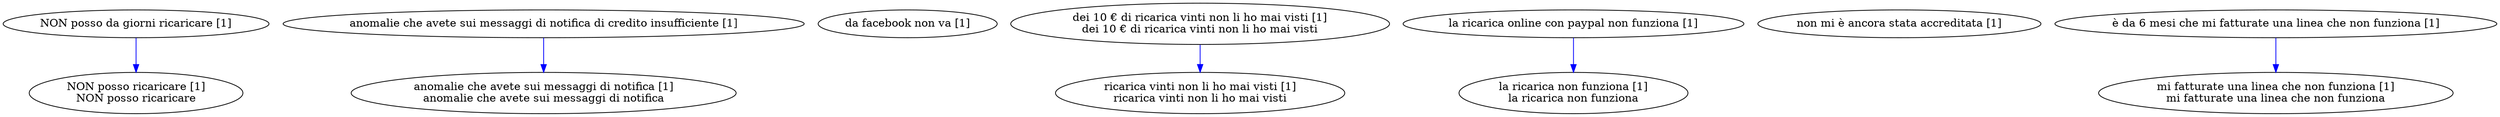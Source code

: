digraph collapsedGraph {
"NON posso ricaricare [1]\nNON posso ricaricare""NON posso da giorni ricaricare [1]""anomalie che avete sui messaggi di notifica [1]\nanomalie che avete sui messaggi di notifica""anomalie che avete sui messaggi di notifica di credito insufficiente [1]""da facebook non va [1]""ricarica vinti non li ho mai visti [1]\nricarica vinti non li ho mai visti""dei 10 € di ricarica vinti non li ho mai visti [1]\ndei 10 € di ricarica vinti non li ho mai visti""la ricarica non funziona [1]\nla ricarica non funziona""la ricarica online con paypal non funziona [1]""non mi è ancora stata accreditata [1]""mi fatturate una linea che non funziona [1]\nmi fatturate una linea che non funziona""è da 6 mesi che mi fatturate una linea che non funziona [1]""NON posso da giorni ricaricare [1]" -> "NON posso ricaricare [1]\nNON posso ricaricare" [color=blue]
"anomalie che avete sui messaggi di notifica di credito insufficiente [1]" -> "anomalie che avete sui messaggi di notifica [1]\nanomalie che avete sui messaggi di notifica" [color=blue]
"dei 10 € di ricarica vinti non li ho mai visti [1]\ndei 10 € di ricarica vinti non li ho mai visti" -> "ricarica vinti non li ho mai visti [1]\nricarica vinti non li ho mai visti" [color=blue]
"la ricarica online con paypal non funziona [1]" -> "la ricarica non funziona [1]\nla ricarica non funziona" [color=blue]
"è da 6 mesi che mi fatturate una linea che non funziona [1]" -> "mi fatturate una linea che non funziona [1]\nmi fatturate una linea che non funziona" [color=blue]
}